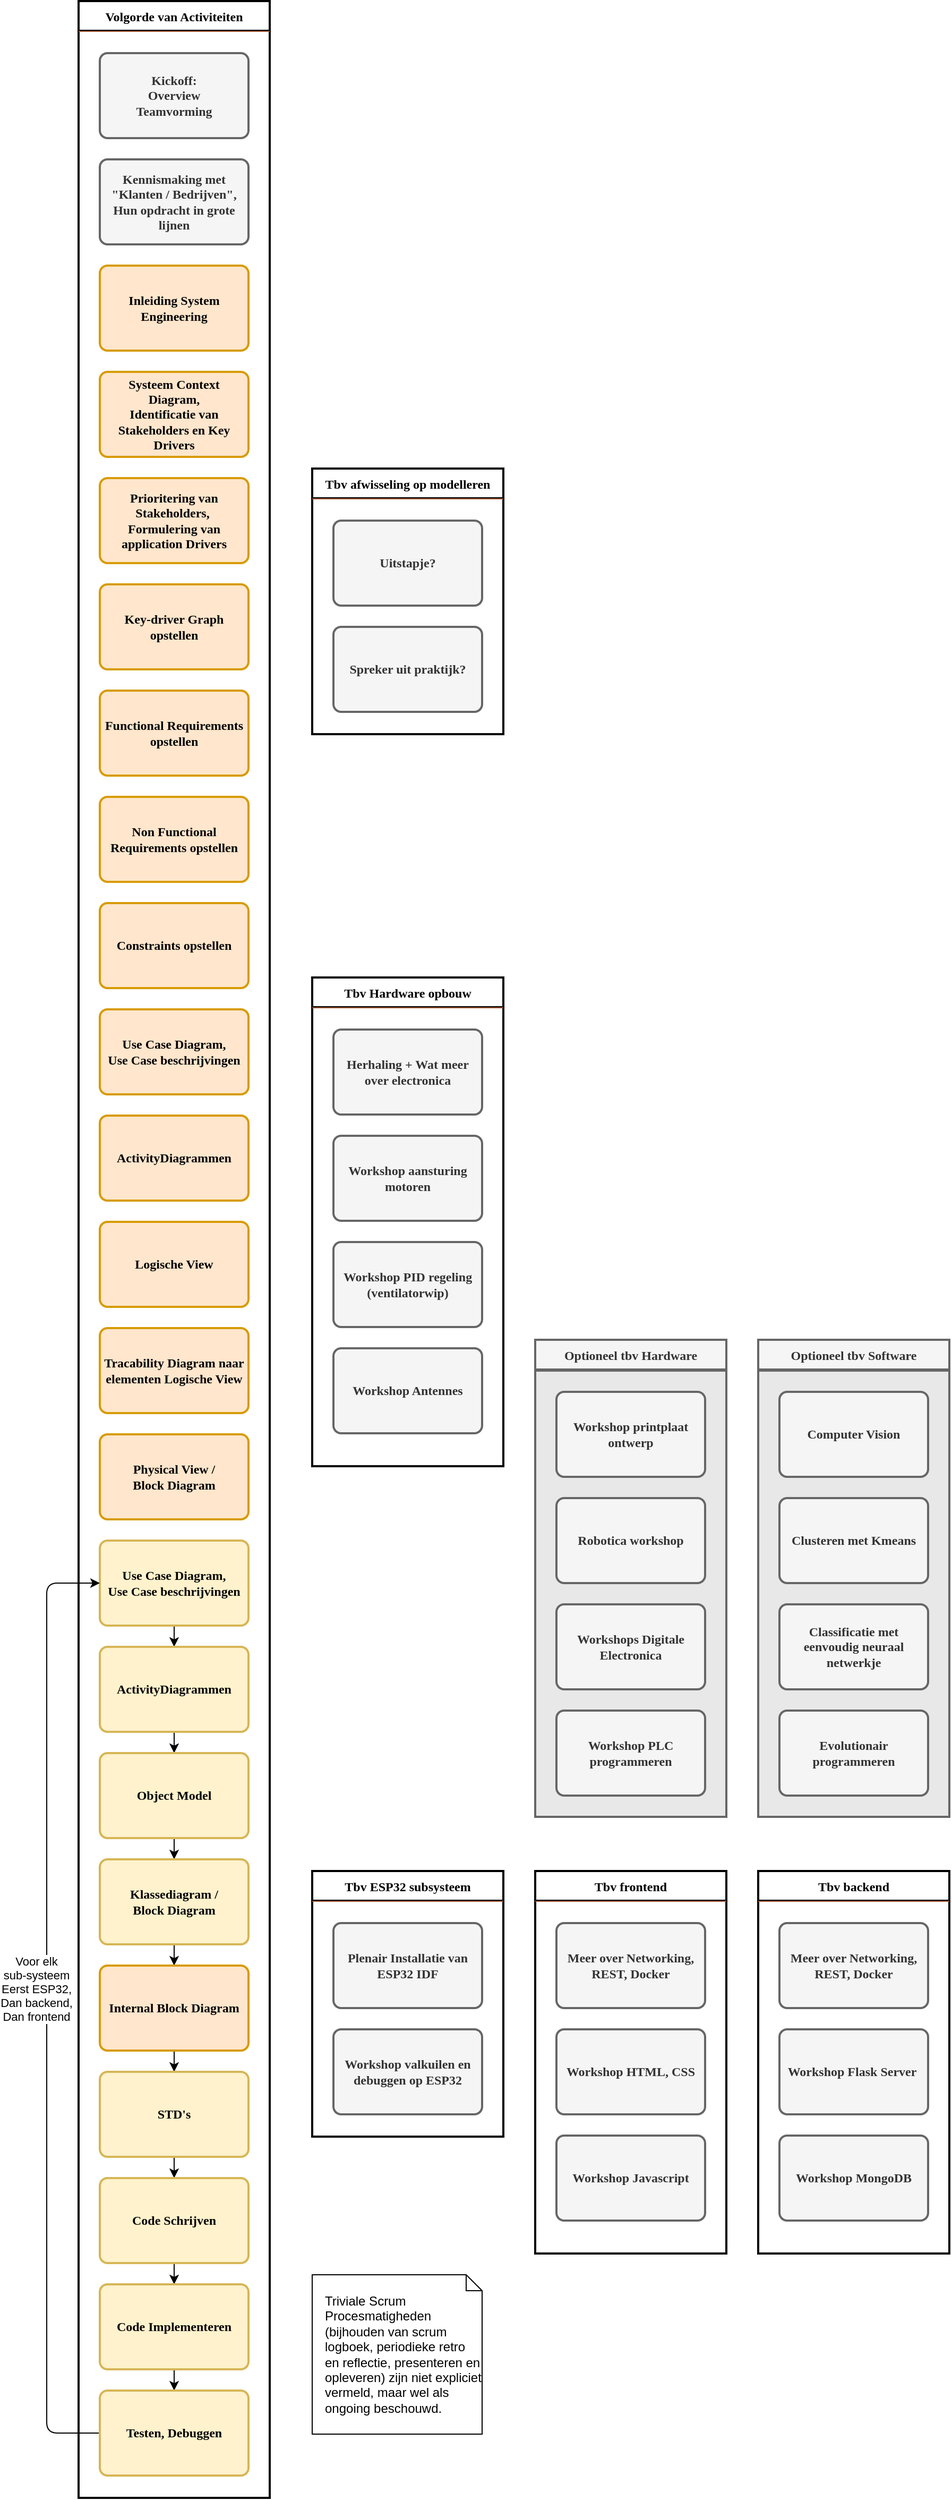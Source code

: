 <mxfile version="22.0.2" type="device">
  <diagram id="wFE0QG_FPsp0jaGvCLVb" name="Page-1">
    <mxGraphModel dx="1325" dy="1374" grid="1" gridSize="10" guides="1" tooltips="1" connect="1" arrows="1" fold="1" page="1" pageScale="1" pageWidth="850" pageHeight="1100" math="0" shadow="0">
      <root>
        <mxCell id="0" />
        <mxCell id="1" parent="0" />
        <mxCell id="_5mSTuPxr-ZiKRkBDSY7-1" value="" style="swimlane;fontStyle=2;childLayout=stackLayout;horizontal=1;startSize=28;horizontalStack=1;resizeParent=1;resizeParentMax=0;resizeLast=0;collapsible=0;marginBottom=0;swimlaneFillColor=none;fontFamily=Permanent Marker;fontSize=16;points=[];verticalAlign=top;stackBorder=0;resizable=1;strokeWidth=2;disableMultiStroke=1;" parent="1" vertex="1">
          <mxGeometry x="290" y="140" width="180" height="2350" as="geometry" />
        </mxCell>
        <object label="Volgorde van Activiteiten" status="New" id="_5mSTuPxr-ZiKRkBDSY7-2">
          <mxCell style="swimlane;strokeWidth=2;fontFamily=Permanent Marker;html=0;startSize=1;verticalAlign=bottom;spacingBottom=5;points=[];childLayout=stackLayout;stackBorder=20;stackSpacing=20;resizeLast=0;resizeParent=1;horizontalStack=0;collapsible=0;strokeColor=none;fillStyle=solid;fillColor=#A0522D;" parent="_5mSTuPxr-ZiKRkBDSY7-1" vertex="1">
            <mxGeometry y="28" width="180" height="2322" as="geometry" />
          </mxCell>
        </object>
        <object label="Kickoff:&lt;br&gt;Overview&lt;br&gt;Teamvorming" placeholders="1" id="_5mSTuPxr-ZiKRkBDSY7-3">
          <mxCell style="whiteSpace=wrap;html=1;strokeWidth=2;fillColor=#f5f5f5;fontStyle=1;spacingTop=0;rounded=1;arcSize=9;points=[];fontFamily=Permanent Marker;hachureGap=8;fillWeight=1;strokeColor=#666666;fontColor=#333333;" parent="_5mSTuPxr-ZiKRkBDSY7-2" vertex="1">
            <mxGeometry x="20" y="21" width="140" height="80" as="geometry" />
          </mxCell>
        </object>
        <object label="Kennismaking met &quot;Klanten / Bedrijven&quot;,&lt;br&gt;Hun opdracht in grote lijnen" placeholders="1" id="_5mSTuPxr-ZiKRkBDSY7-4">
          <mxCell style="whiteSpace=wrap;html=1;strokeWidth=2;fillColor=#f5f5f5;fontStyle=1;spacingTop=0;rounded=1;arcSize=9;points=[];fontFamily=Permanent Marker;hachureGap=8;fillWeight=1;strokeColor=#666666;fontColor=#333333;" parent="_5mSTuPxr-ZiKRkBDSY7-2" vertex="1">
            <mxGeometry x="20" y="121" width="140" height="80" as="geometry" />
          </mxCell>
        </object>
        <object label="Inleiding System Engineering" placeholders="1" id="_5mSTuPxr-ZiKRkBDSY7-5">
          <mxCell style="whiteSpace=wrap;html=1;strokeWidth=2;fillColor=#ffe6cc;fontStyle=1;spacingTop=0;rounded=1;arcSize=9;points=[];fontFamily=Permanent Marker;hachureGap=8;fillWeight=1;strokeColor=#d79b00;" parent="_5mSTuPxr-ZiKRkBDSY7-2" vertex="1">
            <mxGeometry x="20" y="221" width="140" height="80" as="geometry" />
          </mxCell>
        </object>
        <object label="Systeem Context&lt;br&gt;Diagram,&lt;br&gt;Identificatie van Stakeholders en Key Drivers" placeholders="1" id="HKqX8OT6sRfa5kSOksuR-6">
          <mxCell style="whiteSpace=wrap;html=1;strokeWidth=2;fillColor=#ffe6cc;fontStyle=1;spacingTop=0;rounded=1;arcSize=9;points=[];fontFamily=Permanent Marker;hachureGap=8;fillWeight=1;strokeColor=#d79b00;" vertex="1" parent="_5mSTuPxr-ZiKRkBDSY7-2">
            <mxGeometry x="20" y="321" width="140" height="80" as="geometry" />
          </mxCell>
        </object>
        <object label="Prioritering van Stakeholders,&amp;nbsp;&lt;br&gt;Formulering van application Drivers" placeholders="1" id="HKqX8OT6sRfa5kSOksuR-5">
          <mxCell style="whiteSpace=wrap;html=1;strokeWidth=2;fillColor=#ffe6cc;fontStyle=1;spacingTop=0;rounded=1;arcSize=9;points=[];fontFamily=Permanent Marker;hachureGap=8;fillWeight=1;strokeColor=#d79b00;" vertex="1" parent="_5mSTuPxr-ZiKRkBDSY7-2">
            <mxGeometry x="20" y="421" width="140" height="80" as="geometry" />
          </mxCell>
        </object>
        <object label="Key-driver Graph opstellen" placeholders="1" id="HKqX8OT6sRfa5kSOksuR-7">
          <mxCell style="whiteSpace=wrap;html=1;strokeWidth=2;fillColor=#ffe6cc;fontStyle=1;spacingTop=0;rounded=1;arcSize=9;points=[];fontFamily=Permanent Marker;hachureGap=8;fillWeight=1;strokeColor=#d79b00;" vertex="1" parent="_5mSTuPxr-ZiKRkBDSY7-2">
            <mxGeometry x="20" y="521" width="140" height="80" as="geometry" />
          </mxCell>
        </object>
        <object label="Functional Requirements opstellen" placeholders="1" id="HKqX8OT6sRfa5kSOksuR-8">
          <mxCell style="whiteSpace=wrap;html=1;strokeWidth=2;fillColor=#ffe6cc;fontStyle=1;spacingTop=0;rounded=1;arcSize=9;points=[];fontFamily=Permanent Marker;hachureGap=8;fillWeight=1;strokeColor=#d79b00;" vertex="1" parent="_5mSTuPxr-ZiKRkBDSY7-2">
            <mxGeometry x="20" y="621" width="140" height="80" as="geometry" />
          </mxCell>
        </object>
        <object label="Non Functional Requirements opstellen" placeholders="1" id="HKqX8OT6sRfa5kSOksuR-9">
          <mxCell style="whiteSpace=wrap;html=1;strokeWidth=2;fillColor=#ffe6cc;fontStyle=1;spacingTop=0;rounded=1;arcSize=9;points=[];fontFamily=Permanent Marker;hachureGap=8;fillWeight=1;strokeColor=#d79b00;" vertex="1" parent="_5mSTuPxr-ZiKRkBDSY7-2">
            <mxGeometry x="20" y="721" width="140" height="80" as="geometry" />
          </mxCell>
        </object>
        <object label="Constraints opstellen" placeholders="1" id="HKqX8OT6sRfa5kSOksuR-10">
          <mxCell style="whiteSpace=wrap;html=1;strokeWidth=2;fillColor=#ffe6cc;fontStyle=1;spacingTop=0;rounded=1;arcSize=9;points=[];fontFamily=Permanent Marker;hachureGap=8;fillWeight=1;strokeColor=#d79b00;" vertex="1" parent="_5mSTuPxr-ZiKRkBDSY7-2">
            <mxGeometry x="20" y="821" width="140" height="80" as="geometry" />
          </mxCell>
        </object>
        <object label="Use Case Diagram,&lt;br&gt;Use Case beschrijvingen" placeholders="1" id="HKqX8OT6sRfa5kSOksuR-11">
          <mxCell style="whiteSpace=wrap;html=1;strokeWidth=2;fillColor=#ffe6cc;fontStyle=1;spacingTop=0;rounded=1;arcSize=9;points=[];fontFamily=Permanent Marker;hachureGap=8;fillWeight=1;strokeColor=#d79b00;" vertex="1" parent="_5mSTuPxr-ZiKRkBDSY7-2">
            <mxGeometry x="20" y="921" width="140" height="80" as="geometry" />
          </mxCell>
        </object>
        <object label="ActivityDiagrammen" placeholders="1" id="HKqX8OT6sRfa5kSOksuR-12">
          <mxCell style="whiteSpace=wrap;html=1;strokeWidth=2;fillColor=#ffe6cc;fontStyle=1;spacingTop=0;rounded=1;arcSize=9;points=[];fontFamily=Permanent Marker;hachureGap=8;fillWeight=1;strokeColor=#d79b00;" vertex="1" parent="_5mSTuPxr-ZiKRkBDSY7-2">
            <mxGeometry x="20" y="1021" width="140" height="80" as="geometry" />
          </mxCell>
        </object>
        <object label="Logische View" placeholders="1" id="HKqX8OT6sRfa5kSOksuR-26">
          <mxCell style="whiteSpace=wrap;html=1;strokeWidth=2;fillColor=#ffe6cc;fontStyle=1;spacingTop=0;rounded=1;arcSize=9;points=[];fontFamily=Permanent Marker;hachureGap=8;fillWeight=1;strokeColor=#d79b00;" vertex="1" parent="_5mSTuPxr-ZiKRkBDSY7-2">
            <mxGeometry x="20" y="1121" width="140" height="80" as="geometry" />
          </mxCell>
        </object>
        <object label="Tracability Diagram naar elementen Logische View" placeholders="1" id="HKqX8OT6sRfa5kSOksuR-27">
          <mxCell style="whiteSpace=wrap;html=1;strokeWidth=2;fillColor=#ffe6cc;fontStyle=1;spacingTop=0;rounded=1;arcSize=9;points=[];fontFamily=Permanent Marker;hachureGap=8;fillWeight=1;strokeColor=#d79b00;" vertex="1" parent="_5mSTuPxr-ZiKRkBDSY7-2">
            <mxGeometry x="20" y="1221" width="140" height="80" as="geometry" />
          </mxCell>
        </object>
        <object label="Physical View /&lt;br&gt;Block Diagram" placeholders="1" id="HKqX8OT6sRfa5kSOksuR-28">
          <mxCell style="whiteSpace=wrap;html=1;strokeWidth=2;fillColor=#ffe6cc;fontStyle=1;spacingTop=0;rounded=1;arcSize=9;points=[];fontFamily=Permanent Marker;hachureGap=8;fillWeight=1;strokeColor=#d79b00;" vertex="1" parent="_5mSTuPxr-ZiKRkBDSY7-2">
            <mxGeometry x="20" y="1321" width="140" height="80" as="geometry" />
          </mxCell>
        </object>
        <mxCell id="HKqX8OT6sRfa5kSOksuR-77" style="edgeStyle=orthogonalEdgeStyle;rounded=0;orthogonalLoop=1;jettySize=auto;html=1;" edge="1" parent="_5mSTuPxr-ZiKRkBDSY7-2" source="HKqX8OT6sRfa5kSOksuR-29" target="HKqX8OT6sRfa5kSOksuR-30">
          <mxGeometry relative="1" as="geometry" />
        </mxCell>
        <mxCell id="HKqX8OT6sRfa5kSOksuR-84" style="edgeStyle=orthogonalEdgeStyle;rounded=0;orthogonalLoop=1;jettySize=auto;html=1;" edge="1" parent="_5mSTuPxr-ZiKRkBDSY7-2" source="HKqX8OT6sRfa5kSOksuR-82" target="HKqX8OT6sRfa5kSOksuR-83">
          <mxGeometry relative="1" as="geometry" />
        </mxCell>
        <object label="Use Case Diagram,&lt;br&gt;Use Case beschrijvingen" placeholders="1" id="HKqX8OT6sRfa5kSOksuR-82">
          <mxCell style="whiteSpace=wrap;html=1;strokeWidth=2;fillColor=#fff2cc;fontStyle=1;spacingTop=0;rounded=1;arcSize=9;points=[];fontFamily=Permanent Marker;hachureGap=8;fillWeight=1;strokeColor=#d6b656;" vertex="1" parent="_5mSTuPxr-ZiKRkBDSY7-2">
            <mxGeometry x="20" y="1421" width="140" height="80" as="geometry" />
          </mxCell>
        </object>
        <mxCell id="HKqX8OT6sRfa5kSOksuR-85" style="edgeStyle=orthogonalEdgeStyle;rounded=0;orthogonalLoop=1;jettySize=auto;html=1;" edge="1" parent="_5mSTuPxr-ZiKRkBDSY7-2" source="HKqX8OT6sRfa5kSOksuR-83" target="HKqX8OT6sRfa5kSOksuR-29">
          <mxGeometry relative="1" as="geometry" />
        </mxCell>
        <object label="ActivityDiagrammen" placeholders="1" id="HKqX8OT6sRfa5kSOksuR-83">
          <mxCell style="whiteSpace=wrap;html=1;strokeWidth=2;fillColor=#fff2cc;fontStyle=1;spacingTop=0;rounded=1;arcSize=9;points=[];fontFamily=Permanent Marker;hachureGap=8;fillWeight=1;strokeColor=#d6b656;" vertex="1" parent="_5mSTuPxr-ZiKRkBDSY7-2">
            <mxGeometry x="20" y="1521" width="140" height="80" as="geometry" />
          </mxCell>
        </object>
        <object label="Object Model" placeholders="1" id="HKqX8OT6sRfa5kSOksuR-29">
          <mxCell style="whiteSpace=wrap;html=1;strokeWidth=2;fillColor=#fff2cc;fontStyle=1;spacingTop=0;rounded=1;arcSize=9;points=[];fontFamily=Permanent Marker;hachureGap=8;fillWeight=1;strokeColor=#d6b656;" vertex="1" parent="_5mSTuPxr-ZiKRkBDSY7-2">
            <mxGeometry x="20" y="1621" width="140" height="80" as="geometry" />
          </mxCell>
        </object>
        <mxCell id="HKqX8OT6sRfa5kSOksuR-78" style="edgeStyle=orthogonalEdgeStyle;rounded=0;orthogonalLoop=1;jettySize=auto;html=1;" edge="1" parent="_5mSTuPxr-ZiKRkBDSY7-2" source="HKqX8OT6sRfa5kSOksuR-30" target="HKqX8OT6sRfa5kSOksuR-33">
          <mxGeometry relative="1" as="geometry" />
        </mxCell>
        <object label="Klassediagram /&lt;br&gt;Block Diagram" placeholders="1" id="HKqX8OT6sRfa5kSOksuR-30">
          <mxCell style="whiteSpace=wrap;html=1;strokeWidth=2;fillColor=#fff2cc;fontStyle=1;spacingTop=0;rounded=1;arcSize=9;points=[];fontFamily=Permanent Marker;hachureGap=8;fillWeight=1;strokeColor=#d6b656;" vertex="1" parent="_5mSTuPxr-ZiKRkBDSY7-2">
            <mxGeometry x="20" y="1721" width="140" height="80" as="geometry" />
          </mxCell>
        </object>
        <mxCell id="HKqX8OT6sRfa5kSOksuR-79" style="edgeStyle=orthogonalEdgeStyle;rounded=0;orthogonalLoop=1;jettySize=auto;html=1;" edge="1" parent="_5mSTuPxr-ZiKRkBDSY7-2" source="HKqX8OT6sRfa5kSOksuR-33" target="HKqX8OT6sRfa5kSOksuR-31">
          <mxGeometry relative="1" as="geometry" />
        </mxCell>
        <object label="Internal Block Diagram" placeholders="1" id="HKqX8OT6sRfa5kSOksuR-33">
          <mxCell style="whiteSpace=wrap;html=1;strokeWidth=2;fillColor=#ffe6cc;fontStyle=1;spacingTop=0;rounded=1;arcSize=9;points=[];fontFamily=Permanent Marker;hachureGap=8;fillWeight=1;strokeColor=#d79b00;" vertex="1" parent="_5mSTuPxr-ZiKRkBDSY7-2">
            <mxGeometry x="20" y="1821" width="140" height="80" as="geometry" />
          </mxCell>
        </object>
        <mxCell id="HKqX8OT6sRfa5kSOksuR-80" style="edgeStyle=orthogonalEdgeStyle;rounded=0;orthogonalLoop=1;jettySize=auto;html=1;" edge="1" parent="_5mSTuPxr-ZiKRkBDSY7-2" source="HKqX8OT6sRfa5kSOksuR-31" target="HKqX8OT6sRfa5kSOksuR-32">
          <mxGeometry relative="1" as="geometry" />
        </mxCell>
        <object label="STD&#39;s" placeholders="1" id="HKqX8OT6sRfa5kSOksuR-31">
          <mxCell style="whiteSpace=wrap;html=1;strokeWidth=2;fillColor=#fff2cc;fontStyle=1;spacingTop=0;rounded=1;arcSize=9;points=[];fontFamily=Permanent Marker;hachureGap=8;fillWeight=1;strokeColor=#d6b656;" vertex="1" parent="_5mSTuPxr-ZiKRkBDSY7-2">
            <mxGeometry x="20" y="1921" width="140" height="80" as="geometry" />
          </mxCell>
        </object>
        <mxCell id="HKqX8OT6sRfa5kSOksuR-149" style="edgeStyle=orthogonalEdgeStyle;rounded=0;orthogonalLoop=1;jettySize=auto;html=1;" edge="1" parent="_5mSTuPxr-ZiKRkBDSY7-2" source="HKqX8OT6sRfa5kSOksuR-32" target="HKqX8OT6sRfa5kSOksuR-147">
          <mxGeometry relative="1" as="geometry" />
        </mxCell>
        <object label="Code Schrijven" placeholders="1" id="HKqX8OT6sRfa5kSOksuR-32">
          <mxCell style="whiteSpace=wrap;html=1;strokeWidth=2;fillColor=#fff2cc;fontStyle=1;spacingTop=0;rounded=1;arcSize=9;points=[];fontFamily=Permanent Marker;hachureGap=8;fillWeight=1;strokeColor=#d6b656;" vertex="1" parent="_5mSTuPxr-ZiKRkBDSY7-2">
            <mxGeometry x="20" y="2021" width="140" height="80" as="geometry" />
          </mxCell>
        </object>
        <mxCell id="HKqX8OT6sRfa5kSOksuR-76" value="" style="endArrow=none;html=1;rounded=1;edgeStyle=elbowEdgeStyle;elbow=vertical;endFill=0;startArrow=classic;startFill=1;" edge="1" parent="_5mSTuPxr-ZiKRkBDSY7-2" source="HKqX8OT6sRfa5kSOksuR-82" target="HKqX8OT6sRfa5kSOksuR-148">
          <mxGeometry width="50" height="50" relative="1" as="geometry">
            <mxPoint x="120" y="1612" as="sourcePoint" />
            <mxPoint x="170" y="1562" as="targetPoint" />
            <Array as="points">
              <mxPoint x="-30" y="1652" />
            </Array>
          </mxGeometry>
        </mxCell>
        <mxCell id="HKqX8OT6sRfa5kSOksuR-81" value="Voor elk&lt;br&gt;sub-systeem&lt;br&gt;Eerst ESP32,&lt;br&gt;Dan backend,&lt;br&gt;Dan frontend" style="edgeLabel;html=1;align=center;verticalAlign=middle;resizable=0;points=[];" vertex="1" connectable="0" parent="HKqX8OT6sRfa5kSOksuR-76">
          <mxGeometry x="-0.04" relative="1" as="geometry">
            <mxPoint x="-10" as="offset" />
          </mxGeometry>
        </mxCell>
        <mxCell id="HKqX8OT6sRfa5kSOksuR-150" style="edgeStyle=orthogonalEdgeStyle;rounded=0;orthogonalLoop=1;jettySize=auto;html=1;" edge="1" parent="_5mSTuPxr-ZiKRkBDSY7-2" source="HKqX8OT6sRfa5kSOksuR-147" target="HKqX8OT6sRfa5kSOksuR-148">
          <mxGeometry relative="1" as="geometry" />
        </mxCell>
        <object label="Code Implementeren" placeholders="1" id="HKqX8OT6sRfa5kSOksuR-147">
          <mxCell style="whiteSpace=wrap;html=1;strokeWidth=2;fillColor=#fff2cc;fontStyle=1;spacingTop=0;rounded=1;arcSize=9;points=[];fontFamily=Permanent Marker;hachureGap=8;fillWeight=1;strokeColor=#d6b656;" vertex="1" parent="_5mSTuPxr-ZiKRkBDSY7-2">
            <mxGeometry x="20" y="2121" width="140" height="80" as="geometry" />
          </mxCell>
        </object>
        <object label="Testen, Debuggen" placeholders="1" id="HKqX8OT6sRfa5kSOksuR-148">
          <mxCell style="whiteSpace=wrap;html=1;strokeWidth=2;fillColor=#fff2cc;fontStyle=1;spacingTop=0;rounded=1;arcSize=9;points=[];fontFamily=Permanent Marker;hachureGap=8;fillWeight=1;strokeColor=#d6b656;" vertex="1" parent="_5mSTuPxr-ZiKRkBDSY7-2">
            <mxGeometry x="20" y="2221" width="140" height="80" as="geometry" />
          </mxCell>
        </object>
        <mxCell id="HKqX8OT6sRfa5kSOksuR-116" value="" style="swimlane;fontStyle=2;childLayout=stackLayout;horizontal=1;startSize=28;horizontalStack=1;resizeParent=1;resizeParentMax=0;resizeLast=0;collapsible=0;marginBottom=0;swimlaneFillColor=none;fontFamily=Permanent Marker;fontSize=16;points=[];verticalAlign=top;stackBorder=0;resizable=1;strokeWidth=2;disableMultiStroke=1;" vertex="1" parent="1">
          <mxGeometry x="510" y="1900" width="180" height="250" as="geometry" />
        </mxCell>
        <object label="Tbv ESP32 subsysteem" status="New" id="HKqX8OT6sRfa5kSOksuR-117">
          <mxCell style="swimlane;strokeWidth=2;fontFamily=Permanent Marker;html=0;startSize=1;verticalAlign=bottom;spacingBottom=5;points=[];childLayout=stackLayout;stackBorder=20;stackSpacing=20;resizeLast=0;resizeParent=1;horizontalStack=0;collapsible=0;strokeColor=none;fillStyle=solid;fillColor=#A0522D;" vertex="1" parent="HKqX8OT6sRfa5kSOksuR-116">
            <mxGeometry y="28" width="180" height="222" as="geometry" />
          </mxCell>
        </object>
        <object label="Plenair Installatie van ESP32 IDF" placeholders="1" id="HKqX8OT6sRfa5kSOksuR-118">
          <mxCell style="whiteSpace=wrap;html=1;strokeWidth=2;fillColor=#f5f5f5;fontStyle=1;spacingTop=0;rounded=1;arcSize=9;points=[];fontFamily=Permanent Marker;hachureGap=8;fillWeight=1;strokeColor=#666666;fontColor=#333333;" vertex="1" parent="HKqX8OT6sRfa5kSOksuR-117">
            <mxGeometry x="20" y="21" width="140" height="80" as="geometry" />
          </mxCell>
        </object>
        <object label="Workshop valkuilen en debuggen op ESP32" placeholders="1" id="HKqX8OT6sRfa5kSOksuR-119">
          <mxCell style="whiteSpace=wrap;html=1;strokeWidth=2;fillColor=#f5f5f5;fontStyle=1;spacingTop=0;rounded=1;arcSize=9;points=[];fontFamily=Permanent Marker;hachureGap=8;fillWeight=1;strokeColor=#666666;fontColor=#333333;" vertex="1" parent="HKqX8OT6sRfa5kSOksuR-117">
            <mxGeometry x="20" y="121" width="140" height="80" as="geometry" />
          </mxCell>
        </object>
        <mxCell id="HKqX8OT6sRfa5kSOksuR-132" style="edgeStyle=orthogonalEdgeStyle;rounded=0;orthogonalLoop=1;jettySize=auto;html=1;" edge="1" parent="HKqX8OT6sRfa5kSOksuR-117">
          <mxGeometry relative="1" as="geometry">
            <mxPoint x="90" y="301" as="sourcePoint" />
            <mxPoint x="90" y="301" as="targetPoint" />
          </mxGeometry>
        </mxCell>
        <mxCell id="HKqX8OT6sRfa5kSOksuR-133" style="edgeStyle=orthogonalEdgeStyle;rounded=0;orthogonalLoop=1;jettySize=auto;html=1;" edge="1" parent="HKqX8OT6sRfa5kSOksuR-117">
          <mxGeometry relative="1" as="geometry">
            <mxPoint x="90" y="301" as="sourcePoint" />
            <mxPoint x="90" y="301" as="targetPoint" />
          </mxGeometry>
        </mxCell>
        <mxCell id="HKqX8OT6sRfa5kSOksuR-135" style="edgeStyle=orthogonalEdgeStyle;rounded=0;orthogonalLoop=1;jettySize=auto;html=1;" edge="1" parent="HKqX8OT6sRfa5kSOksuR-117">
          <mxGeometry relative="1" as="geometry">
            <mxPoint x="90" y="301" as="sourcePoint" />
            <mxPoint x="90" y="301" as="targetPoint" />
          </mxGeometry>
        </mxCell>
        <mxCell id="HKqX8OT6sRfa5kSOksuR-138" style="edgeStyle=orthogonalEdgeStyle;rounded=0;orthogonalLoop=1;jettySize=auto;html=1;" edge="1" parent="HKqX8OT6sRfa5kSOksuR-117">
          <mxGeometry relative="1" as="geometry">
            <mxPoint x="90" y="301" as="sourcePoint" />
            <mxPoint x="90" y="301" as="targetPoint" />
          </mxGeometry>
        </mxCell>
        <mxCell id="HKqX8OT6sRfa5kSOksuR-140" style="edgeStyle=orthogonalEdgeStyle;rounded=0;orthogonalLoop=1;jettySize=auto;html=1;" edge="1" parent="HKqX8OT6sRfa5kSOksuR-117">
          <mxGeometry relative="1" as="geometry">
            <mxPoint x="90" y="301" as="sourcePoint" />
            <mxPoint x="90" y="301" as="targetPoint" />
          </mxGeometry>
        </mxCell>
        <mxCell id="HKqX8OT6sRfa5kSOksuR-142" style="edgeStyle=orthogonalEdgeStyle;rounded=0;orthogonalLoop=1;jettySize=auto;html=1;" edge="1" parent="HKqX8OT6sRfa5kSOksuR-117">
          <mxGeometry relative="1" as="geometry">
            <mxPoint x="90" y="301" as="sourcePoint" />
            <mxPoint x="90" y="301" as="targetPoint" />
          </mxGeometry>
        </mxCell>
        <mxCell id="HKqX8OT6sRfa5kSOksuR-181" value="" style="swimlane;fontStyle=2;childLayout=stackLayout;horizontal=1;startSize=28;horizontalStack=1;resizeParent=1;resizeParentMax=0;resizeLast=0;collapsible=0;marginBottom=0;swimlaneFillColor=none;fontFamily=Permanent Marker;fontSize=16;points=[];verticalAlign=top;stackBorder=0;resizable=1;strokeWidth=2;disableMultiStroke=1;" vertex="1" parent="1">
          <mxGeometry x="930" y="1900" width="180" height="360" as="geometry" />
        </mxCell>
        <object label="Tbv backend" status="New" id="HKqX8OT6sRfa5kSOksuR-182">
          <mxCell style="swimlane;strokeWidth=2;fontFamily=Permanent Marker;html=0;startSize=1;verticalAlign=bottom;spacingBottom=5;points=[];childLayout=stackLayout;stackBorder=20;stackSpacing=20;resizeLast=0;resizeParent=1;horizontalStack=0;collapsible=0;strokeColor=none;fillStyle=solid;fillColor=#A0522D;" vertex="1" parent="HKqX8OT6sRfa5kSOksuR-181">
            <mxGeometry y="28" width="180" height="332" as="geometry" />
          </mxCell>
        </object>
        <object label="Meer over Networking, REST, Docker" placeholders="1" id="HKqX8OT6sRfa5kSOksuR-183">
          <mxCell style="whiteSpace=wrap;html=1;strokeWidth=2;fillColor=#f5f5f5;fontStyle=1;spacingTop=0;rounded=1;arcSize=9;points=[];fontFamily=Permanent Marker;hachureGap=8;fillWeight=1;strokeColor=#666666;fontColor=#333333;" vertex="1" parent="HKqX8OT6sRfa5kSOksuR-182">
            <mxGeometry x="20" y="21" width="140" height="80" as="geometry" />
          </mxCell>
        </object>
        <object label="Workshop Flask Server&amp;nbsp;" placeholders="1" id="HKqX8OT6sRfa5kSOksuR-184">
          <mxCell style="whiteSpace=wrap;html=1;strokeWidth=2;fillColor=#f5f5f5;fontStyle=1;spacingTop=0;rounded=1;arcSize=9;points=[];fontFamily=Permanent Marker;hachureGap=8;fillWeight=1;strokeColor=#666666;fontColor=#333333;" vertex="1" parent="HKqX8OT6sRfa5kSOksuR-182">
            <mxGeometry x="20" y="121" width="140" height="80" as="geometry" />
          </mxCell>
        </object>
        <mxCell id="HKqX8OT6sRfa5kSOksuR-185" style="edgeStyle=orthogonalEdgeStyle;rounded=0;orthogonalLoop=1;jettySize=auto;html=1;" edge="1" parent="HKqX8OT6sRfa5kSOksuR-182">
          <mxGeometry relative="1" as="geometry">
            <mxPoint x="90" y="301" as="sourcePoint" />
            <mxPoint x="90" y="301" as="targetPoint" />
          </mxGeometry>
        </mxCell>
        <mxCell id="HKqX8OT6sRfa5kSOksuR-186" style="edgeStyle=orthogonalEdgeStyle;rounded=0;orthogonalLoop=1;jettySize=auto;html=1;" edge="1" parent="HKqX8OT6sRfa5kSOksuR-182">
          <mxGeometry relative="1" as="geometry">
            <mxPoint x="90" y="301" as="sourcePoint" />
            <mxPoint x="90" y="301" as="targetPoint" />
          </mxGeometry>
        </mxCell>
        <mxCell id="HKqX8OT6sRfa5kSOksuR-187" style="edgeStyle=orthogonalEdgeStyle;rounded=0;orthogonalLoop=1;jettySize=auto;html=1;" edge="1" parent="HKqX8OT6sRfa5kSOksuR-182">
          <mxGeometry relative="1" as="geometry">
            <mxPoint x="90" y="301" as="sourcePoint" />
            <mxPoint x="90" y="301" as="targetPoint" />
          </mxGeometry>
        </mxCell>
        <mxCell id="HKqX8OT6sRfa5kSOksuR-188" style="edgeStyle=orthogonalEdgeStyle;rounded=0;orthogonalLoop=1;jettySize=auto;html=1;" edge="1" parent="HKqX8OT6sRfa5kSOksuR-182">
          <mxGeometry relative="1" as="geometry">
            <mxPoint x="90" y="301" as="sourcePoint" />
            <mxPoint x="90" y="301" as="targetPoint" />
          </mxGeometry>
        </mxCell>
        <mxCell id="HKqX8OT6sRfa5kSOksuR-189" style="edgeStyle=orthogonalEdgeStyle;rounded=0;orthogonalLoop=1;jettySize=auto;html=1;" edge="1" parent="HKqX8OT6sRfa5kSOksuR-182">
          <mxGeometry relative="1" as="geometry">
            <mxPoint x="90" y="301" as="sourcePoint" />
            <mxPoint x="90" y="301" as="targetPoint" />
          </mxGeometry>
        </mxCell>
        <mxCell id="HKqX8OT6sRfa5kSOksuR-190" style="edgeStyle=orthogonalEdgeStyle;rounded=0;orthogonalLoop=1;jettySize=auto;html=1;" edge="1" parent="HKqX8OT6sRfa5kSOksuR-182">
          <mxGeometry relative="1" as="geometry">
            <mxPoint x="90" y="301" as="sourcePoint" />
            <mxPoint x="90" y="301" as="targetPoint" />
          </mxGeometry>
        </mxCell>
        <object label="Workshop MongoDB" placeholders="1" id="HKqX8OT6sRfa5kSOksuR-202">
          <mxCell style="whiteSpace=wrap;html=1;strokeWidth=2;fillColor=#f5f5f5;fontStyle=1;spacingTop=0;rounded=1;arcSize=9;points=[];fontFamily=Permanent Marker;hachureGap=8;fillWeight=1;strokeColor=#666666;fontColor=#333333;" vertex="1" parent="HKqX8OT6sRfa5kSOksuR-182">
            <mxGeometry x="20" y="221" width="140" height="80" as="geometry" />
          </mxCell>
        </object>
        <mxCell id="HKqX8OT6sRfa5kSOksuR-191" value="" style="swimlane;fontStyle=2;childLayout=stackLayout;horizontal=1;startSize=28;horizontalStack=1;resizeParent=1;resizeParentMax=0;resizeLast=0;collapsible=0;marginBottom=0;swimlaneFillColor=none;fontFamily=Permanent Marker;fontSize=16;points=[];verticalAlign=top;stackBorder=0;resizable=1;strokeWidth=2;disableMultiStroke=1;" vertex="1" parent="1">
          <mxGeometry x="720" y="1900" width="180" height="360" as="geometry" />
        </mxCell>
        <object label="Tbv frontend" status="New" id="HKqX8OT6sRfa5kSOksuR-192">
          <mxCell style="swimlane;strokeWidth=2;fontFamily=Permanent Marker;html=0;startSize=1;verticalAlign=bottom;spacingBottom=5;points=[];childLayout=stackLayout;stackBorder=20;stackSpacing=20;resizeLast=0;resizeParent=1;horizontalStack=0;collapsible=0;strokeColor=none;fillStyle=solid;fillColor=#A0522D;" vertex="1" parent="HKqX8OT6sRfa5kSOksuR-191">
            <mxGeometry y="28" width="180" height="332" as="geometry" />
          </mxCell>
        </object>
        <object label="Meer over Networking, REST, Docker" placeholders="1" id="HKqX8OT6sRfa5kSOksuR-193">
          <mxCell style="whiteSpace=wrap;html=1;strokeWidth=2;fillColor=#f5f5f5;fontStyle=1;spacingTop=0;rounded=1;arcSize=9;points=[];fontFamily=Permanent Marker;hachureGap=8;fillWeight=1;strokeColor=#666666;fontColor=#333333;" vertex="1" parent="HKqX8OT6sRfa5kSOksuR-192">
            <mxGeometry x="20" y="21" width="140" height="80" as="geometry" />
          </mxCell>
        </object>
        <object label="Workshop HTML, CSS" placeholders="1" id="HKqX8OT6sRfa5kSOksuR-194">
          <mxCell style="whiteSpace=wrap;html=1;strokeWidth=2;fillColor=#f5f5f5;fontStyle=1;spacingTop=0;rounded=1;arcSize=9;points=[];fontFamily=Permanent Marker;hachureGap=8;fillWeight=1;strokeColor=#666666;fontColor=#333333;" vertex="1" parent="HKqX8OT6sRfa5kSOksuR-192">
            <mxGeometry x="20" y="121" width="140" height="80" as="geometry" />
          </mxCell>
        </object>
        <mxCell id="HKqX8OT6sRfa5kSOksuR-195" style="edgeStyle=orthogonalEdgeStyle;rounded=0;orthogonalLoop=1;jettySize=auto;html=1;" edge="1" parent="HKqX8OT6sRfa5kSOksuR-192">
          <mxGeometry relative="1" as="geometry">
            <mxPoint x="90" y="301" as="sourcePoint" />
            <mxPoint x="90" y="301" as="targetPoint" />
          </mxGeometry>
        </mxCell>
        <mxCell id="HKqX8OT6sRfa5kSOksuR-196" style="edgeStyle=orthogonalEdgeStyle;rounded=0;orthogonalLoop=1;jettySize=auto;html=1;" edge="1" parent="HKqX8OT6sRfa5kSOksuR-192">
          <mxGeometry relative="1" as="geometry">
            <mxPoint x="90" y="301" as="sourcePoint" />
            <mxPoint x="90" y="301" as="targetPoint" />
          </mxGeometry>
        </mxCell>
        <mxCell id="HKqX8OT6sRfa5kSOksuR-197" style="edgeStyle=orthogonalEdgeStyle;rounded=0;orthogonalLoop=1;jettySize=auto;html=1;" edge="1" parent="HKqX8OT6sRfa5kSOksuR-192">
          <mxGeometry relative="1" as="geometry">
            <mxPoint x="90" y="301" as="sourcePoint" />
            <mxPoint x="90" y="301" as="targetPoint" />
          </mxGeometry>
        </mxCell>
        <mxCell id="HKqX8OT6sRfa5kSOksuR-198" style="edgeStyle=orthogonalEdgeStyle;rounded=0;orthogonalLoop=1;jettySize=auto;html=1;" edge="1" parent="HKqX8OT6sRfa5kSOksuR-192">
          <mxGeometry relative="1" as="geometry">
            <mxPoint x="90" y="301" as="sourcePoint" />
            <mxPoint x="90" y="301" as="targetPoint" />
          </mxGeometry>
        </mxCell>
        <mxCell id="HKqX8OT6sRfa5kSOksuR-199" style="edgeStyle=orthogonalEdgeStyle;rounded=0;orthogonalLoop=1;jettySize=auto;html=1;" edge="1" parent="HKqX8OT6sRfa5kSOksuR-192">
          <mxGeometry relative="1" as="geometry">
            <mxPoint x="90" y="301" as="sourcePoint" />
            <mxPoint x="90" y="301" as="targetPoint" />
          </mxGeometry>
        </mxCell>
        <mxCell id="HKqX8OT6sRfa5kSOksuR-200" style="edgeStyle=orthogonalEdgeStyle;rounded=0;orthogonalLoop=1;jettySize=auto;html=1;" edge="1" parent="HKqX8OT6sRfa5kSOksuR-192">
          <mxGeometry relative="1" as="geometry">
            <mxPoint x="90" y="301" as="sourcePoint" />
            <mxPoint x="90" y="301" as="targetPoint" />
          </mxGeometry>
        </mxCell>
        <object label="Workshop Javascript" placeholders="1" id="HKqX8OT6sRfa5kSOksuR-201">
          <mxCell style="whiteSpace=wrap;html=1;strokeWidth=2;fillColor=#f5f5f5;fontStyle=1;spacingTop=0;rounded=1;arcSize=9;points=[];fontFamily=Permanent Marker;hachureGap=8;fillWeight=1;strokeColor=#666666;fontColor=#333333;" vertex="1" parent="HKqX8OT6sRfa5kSOksuR-192">
            <mxGeometry x="20" y="221" width="140" height="80" as="geometry" />
          </mxCell>
        </object>
        <mxCell id="HKqX8OT6sRfa5kSOksuR-203" value="" style="swimlane;fontStyle=2;childLayout=stackLayout;horizontal=1;startSize=28;horizontalStack=1;resizeParent=1;resizeParentMax=0;resizeLast=0;collapsible=0;marginBottom=0;swimlaneFillColor=none;fontFamily=Permanent Marker;fontSize=16;points=[];verticalAlign=top;stackBorder=0;resizable=1;strokeWidth=2;disableMultiStroke=1;" vertex="1" parent="1">
          <mxGeometry x="510" y="1059" width="180" height="460" as="geometry" />
        </mxCell>
        <object label="Tbv Hardware opbouw" status="New" id="HKqX8OT6sRfa5kSOksuR-204">
          <mxCell style="swimlane;strokeWidth=2;fontFamily=Permanent Marker;html=0;startSize=1;verticalAlign=bottom;spacingBottom=5;points=[];childLayout=stackLayout;stackBorder=20;stackSpacing=20;resizeLast=0;resizeParent=1;horizontalStack=0;collapsible=0;strokeColor=none;fillStyle=solid;fillColor=#A0522D;" vertex="1" parent="HKqX8OT6sRfa5kSOksuR-203">
            <mxGeometry y="28" width="180" height="432" as="geometry" />
          </mxCell>
        </object>
        <object label="Herhaling + Wat meer over electronica" placeholders="1" id="HKqX8OT6sRfa5kSOksuR-205">
          <mxCell style="whiteSpace=wrap;html=1;strokeWidth=2;fillColor=#f5f5f5;fontStyle=1;spacingTop=0;rounded=1;arcSize=9;points=[];fontFamily=Permanent Marker;hachureGap=8;fillWeight=1;strokeColor=#666666;fontColor=#333333;" vertex="1" parent="HKqX8OT6sRfa5kSOksuR-204">
            <mxGeometry x="20" y="21" width="140" height="80" as="geometry" />
          </mxCell>
        </object>
        <object label="Workshop aansturing motoren" placeholders="1" id="HKqX8OT6sRfa5kSOksuR-206">
          <mxCell style="whiteSpace=wrap;html=1;strokeWidth=2;fillColor=#f5f5f5;fontStyle=1;spacingTop=0;rounded=1;arcSize=9;points=[];fontFamily=Permanent Marker;hachureGap=8;fillWeight=1;strokeColor=#666666;fontColor=#333333;" vertex="1" parent="HKqX8OT6sRfa5kSOksuR-204">
            <mxGeometry x="20" y="121" width="140" height="80" as="geometry" />
          </mxCell>
        </object>
        <mxCell id="HKqX8OT6sRfa5kSOksuR-207" style="edgeStyle=orthogonalEdgeStyle;rounded=0;orthogonalLoop=1;jettySize=auto;html=1;" edge="1" parent="HKqX8OT6sRfa5kSOksuR-204">
          <mxGeometry relative="1" as="geometry">
            <mxPoint x="90" y="301" as="sourcePoint" />
            <mxPoint x="90" y="301" as="targetPoint" />
          </mxGeometry>
        </mxCell>
        <mxCell id="HKqX8OT6sRfa5kSOksuR-208" style="edgeStyle=orthogonalEdgeStyle;rounded=0;orthogonalLoop=1;jettySize=auto;html=1;" edge="1" parent="HKqX8OT6sRfa5kSOksuR-204">
          <mxGeometry relative="1" as="geometry">
            <mxPoint x="90" y="301" as="sourcePoint" />
            <mxPoint x="90" y="301" as="targetPoint" />
          </mxGeometry>
        </mxCell>
        <mxCell id="HKqX8OT6sRfa5kSOksuR-209" style="edgeStyle=orthogonalEdgeStyle;rounded=0;orthogonalLoop=1;jettySize=auto;html=1;" edge="1" parent="HKqX8OT6sRfa5kSOksuR-204">
          <mxGeometry relative="1" as="geometry">
            <mxPoint x="90" y="301" as="sourcePoint" />
            <mxPoint x="90" y="301" as="targetPoint" />
          </mxGeometry>
        </mxCell>
        <mxCell id="HKqX8OT6sRfa5kSOksuR-210" style="edgeStyle=orthogonalEdgeStyle;rounded=0;orthogonalLoop=1;jettySize=auto;html=1;" edge="1" parent="HKqX8OT6sRfa5kSOksuR-204">
          <mxGeometry relative="1" as="geometry">
            <mxPoint x="90" y="301" as="sourcePoint" />
            <mxPoint x="90" y="301" as="targetPoint" />
          </mxGeometry>
        </mxCell>
        <mxCell id="HKqX8OT6sRfa5kSOksuR-211" style="edgeStyle=orthogonalEdgeStyle;rounded=0;orthogonalLoop=1;jettySize=auto;html=1;" edge="1" parent="HKqX8OT6sRfa5kSOksuR-204">
          <mxGeometry relative="1" as="geometry">
            <mxPoint x="90" y="301" as="sourcePoint" />
            <mxPoint x="90" y="301" as="targetPoint" />
          </mxGeometry>
        </mxCell>
        <mxCell id="HKqX8OT6sRfa5kSOksuR-212" style="edgeStyle=orthogonalEdgeStyle;rounded=0;orthogonalLoop=1;jettySize=auto;html=1;" edge="1" parent="HKqX8OT6sRfa5kSOksuR-204">
          <mxGeometry relative="1" as="geometry">
            <mxPoint x="90" y="301" as="sourcePoint" />
            <mxPoint x="90" y="301" as="targetPoint" />
          </mxGeometry>
        </mxCell>
        <object label="Workshop PID regeling (ventilatorwip)" placeholders="1" id="HKqX8OT6sRfa5kSOksuR-262">
          <mxCell style="whiteSpace=wrap;html=1;strokeWidth=2;fillColor=#f5f5f5;fontStyle=1;spacingTop=0;rounded=1;arcSize=9;points=[];fontFamily=Permanent Marker;hachureGap=8;fillWeight=1;strokeColor=#666666;fontColor=#333333;" vertex="1" parent="HKqX8OT6sRfa5kSOksuR-204">
            <mxGeometry x="20" y="221" width="140" height="80" as="geometry" />
          </mxCell>
        </object>
        <object label="Workshop Antennes" placeholders="1" id="HKqX8OT6sRfa5kSOksuR-214">
          <mxCell style="whiteSpace=wrap;html=1;strokeWidth=2;fillColor=#f5f5f5;fontStyle=1;spacingTop=0;rounded=1;arcSize=9;points=[];fontFamily=Permanent Marker;hachureGap=8;fillWeight=1;strokeColor=#666666;fontColor=#333333;" vertex="1" parent="HKqX8OT6sRfa5kSOksuR-204">
            <mxGeometry x="20" y="321" width="140" height="80" as="geometry" />
          </mxCell>
        </object>
        <mxCell id="HKqX8OT6sRfa5kSOksuR-225" value="" style="swimlane;fontStyle=2;childLayout=stackLayout;horizontal=1;startSize=28;horizontalStack=1;resizeParent=1;resizeParentMax=0;resizeLast=0;collapsible=0;marginBottom=0;swimlaneFillColor=none;fontFamily=Permanent Marker;fontSize=16;points=[];verticalAlign=top;stackBorder=0;resizable=1;strokeWidth=2;disableMultiStroke=1;fillColor=#f5f5f5;fontColor=#333333;strokeColor=#666666;" vertex="1" parent="1">
          <mxGeometry x="720" y="1400" width="180" height="350" as="geometry" />
        </mxCell>
        <object label="Optioneel tbv Hardware" status="New" id="HKqX8OT6sRfa5kSOksuR-226">
          <mxCell style="swimlane;strokeWidth=2;fontFamily=Permanent Marker;html=0;startSize=1;verticalAlign=bottom;spacingBottom=5;points=[];childLayout=stackLayout;stackBorder=20;stackSpacing=20;resizeLast=0;resizeParent=1;horizontalStack=0;collapsible=0;strokeColor=#666666;fillStyle=solid;fillColor=#f5f5f5;fontColor=#333333;swimlaneFillColor=#E8E8E8;" vertex="1" parent="HKqX8OT6sRfa5kSOksuR-225">
            <mxGeometry y="28" width="180" height="421" as="geometry" />
          </mxCell>
        </object>
        <object label="Workshop printplaat ontwerp" placeholders="1" id="HKqX8OT6sRfa5kSOksuR-236">
          <mxCell style="whiteSpace=wrap;html=1;strokeWidth=2;fillColor=#f5f5f5;fontStyle=1;spacingTop=0;rounded=1;arcSize=9;points=[];fontFamily=Permanent Marker;hachureGap=8;fillWeight=1;strokeColor=#666666;fontColor=#333333;" vertex="1" parent="HKqX8OT6sRfa5kSOksuR-226">
            <mxGeometry x="20" y="21" width="140" height="80" as="geometry" />
          </mxCell>
        </object>
        <object label="Robotica workshop" placeholders="1" id="HKqX8OT6sRfa5kSOksuR-227">
          <mxCell style="whiteSpace=wrap;html=1;strokeWidth=2;fillColor=#f5f5f5;fontStyle=1;spacingTop=0;rounded=1;arcSize=9;points=[];fontFamily=Permanent Marker;hachureGap=8;fillWeight=1;strokeColor=#666666;fontColor=#333333;" vertex="1" parent="HKqX8OT6sRfa5kSOksuR-226">
            <mxGeometry x="20" y="121" width="140" height="80" as="geometry" />
          </mxCell>
        </object>
        <object label="Workshops Digitale Electronica" placeholders="1" id="HKqX8OT6sRfa5kSOksuR-228">
          <mxCell style="whiteSpace=wrap;html=1;strokeWidth=2;fillColor=#f5f5f5;fontStyle=1;spacingTop=0;rounded=1;arcSize=9;points=[];fontFamily=Permanent Marker;hachureGap=8;fillWeight=1;strokeColor=#666666;fontColor=#333333;" vertex="1" parent="HKqX8OT6sRfa5kSOksuR-226">
            <mxGeometry x="20" y="221" width="140" height="80" as="geometry" />
          </mxCell>
        </object>
        <mxCell id="HKqX8OT6sRfa5kSOksuR-229" style="edgeStyle=orthogonalEdgeStyle;rounded=0;orthogonalLoop=1;jettySize=auto;html=1;" edge="1" parent="HKqX8OT6sRfa5kSOksuR-226">
          <mxGeometry relative="1" as="geometry">
            <mxPoint x="90" y="301" as="sourcePoint" />
            <mxPoint x="90" y="301" as="targetPoint" />
          </mxGeometry>
        </mxCell>
        <mxCell id="HKqX8OT6sRfa5kSOksuR-230" style="edgeStyle=orthogonalEdgeStyle;rounded=0;orthogonalLoop=1;jettySize=auto;html=1;" edge="1" parent="HKqX8OT6sRfa5kSOksuR-226">
          <mxGeometry relative="1" as="geometry">
            <mxPoint x="90" y="301" as="sourcePoint" />
            <mxPoint x="90" y="301" as="targetPoint" />
          </mxGeometry>
        </mxCell>
        <mxCell id="HKqX8OT6sRfa5kSOksuR-231" style="edgeStyle=orthogonalEdgeStyle;rounded=0;orthogonalLoop=1;jettySize=auto;html=1;" edge="1" parent="HKqX8OT6sRfa5kSOksuR-226">
          <mxGeometry relative="1" as="geometry">
            <mxPoint x="90" y="301" as="sourcePoint" />
            <mxPoint x="90" y="301" as="targetPoint" />
          </mxGeometry>
        </mxCell>
        <mxCell id="HKqX8OT6sRfa5kSOksuR-232" style="edgeStyle=orthogonalEdgeStyle;rounded=0;orthogonalLoop=1;jettySize=auto;html=1;" edge="1" parent="HKqX8OT6sRfa5kSOksuR-226">
          <mxGeometry relative="1" as="geometry">
            <mxPoint x="90" y="301" as="sourcePoint" />
            <mxPoint x="90" y="301" as="targetPoint" />
          </mxGeometry>
        </mxCell>
        <mxCell id="HKqX8OT6sRfa5kSOksuR-233" style="edgeStyle=orthogonalEdgeStyle;rounded=0;orthogonalLoop=1;jettySize=auto;html=1;" edge="1" parent="HKqX8OT6sRfa5kSOksuR-226">
          <mxGeometry relative="1" as="geometry">
            <mxPoint x="90" y="301" as="sourcePoint" />
            <mxPoint x="90" y="301" as="targetPoint" />
          </mxGeometry>
        </mxCell>
        <mxCell id="HKqX8OT6sRfa5kSOksuR-234" style="edgeStyle=orthogonalEdgeStyle;rounded=0;orthogonalLoop=1;jettySize=auto;html=1;" edge="1" parent="HKqX8OT6sRfa5kSOksuR-226">
          <mxGeometry relative="1" as="geometry">
            <mxPoint x="90" y="301" as="sourcePoint" />
            <mxPoint x="90" y="301" as="targetPoint" />
          </mxGeometry>
        </mxCell>
        <object label="Workshop PLC programmeren" placeholders="1" id="HKqX8OT6sRfa5kSOksuR-235">
          <mxCell style="whiteSpace=wrap;html=1;strokeWidth=2;fillColor=#f5f5f5;fontStyle=1;spacingTop=0;rounded=1;arcSize=9;points=[];fontFamily=Permanent Marker;hachureGap=8;fillWeight=1;strokeColor=#666666;fontColor=#333333;" vertex="1" parent="HKqX8OT6sRfa5kSOksuR-226">
            <mxGeometry x="20" y="321" width="140" height="80" as="geometry" />
          </mxCell>
        </object>
        <mxCell id="HKqX8OT6sRfa5kSOksuR-238" value="Triviale Scrum Procesmatigheden (bijhouden van scrum logboek, periodieke retro en reflectie, presenteren en opleveren) zijn niet expliciet vermeld, maar wel als ongoing beschouwd." style="shape=note;size=15;align=left;spacingLeft=10;html=1;whiteSpace=wrap;" vertex="1" parent="1">
          <mxGeometry x="510" y="2280" width="160" height="150" as="geometry" />
        </mxCell>
        <mxCell id="HKqX8OT6sRfa5kSOksuR-250" value="" style="swimlane;fontStyle=2;childLayout=stackLayout;horizontal=1;startSize=28;horizontalStack=1;resizeParent=1;resizeParentMax=0;resizeLast=0;collapsible=0;marginBottom=0;swimlaneFillColor=none;fontFamily=Permanent Marker;fontSize=16;points=[];verticalAlign=top;stackBorder=0;resizable=1;strokeWidth=2;disableMultiStroke=1;fillColor=#f5f5f5;fontColor=#333333;strokeColor=#666666;" vertex="1" parent="1">
          <mxGeometry x="930" y="1400" width="180" height="449" as="geometry" />
        </mxCell>
        <object label="Optioneel tbv Software" status="New" id="HKqX8OT6sRfa5kSOksuR-251">
          <mxCell style="swimlane;strokeWidth=2;fontFamily=Permanent Marker;html=0;startSize=1;verticalAlign=bottom;spacingBottom=5;points=[];childLayout=stackLayout;stackBorder=20;stackSpacing=20;resizeLast=0;resizeParent=1;horizontalStack=0;collapsible=0;strokeColor=#666666;fillStyle=solid;fillColor=#f5f5f5;fontColor=#333333;swimlaneFillColor=#E8E8E8;" vertex="1" parent="HKqX8OT6sRfa5kSOksuR-250">
            <mxGeometry y="28" width="180" height="421" as="geometry" />
          </mxCell>
        </object>
        <object label="Computer Vision" placeholders="1" id="HKqX8OT6sRfa5kSOksuR-252">
          <mxCell style="whiteSpace=wrap;html=1;strokeWidth=2;fillColor=#f5f5f5;fontStyle=1;spacingTop=0;rounded=1;arcSize=9;points=[];fontFamily=Permanent Marker;hachureGap=8;fillWeight=1;strokeColor=#666666;fontColor=#333333;" vertex="1" parent="HKqX8OT6sRfa5kSOksuR-251">
            <mxGeometry x="20" y="21" width="140" height="80" as="geometry" />
          </mxCell>
        </object>
        <object label="Clusteren met Kmeans" placeholders="1" id="HKqX8OT6sRfa5kSOksuR-253">
          <mxCell style="whiteSpace=wrap;html=1;strokeWidth=2;fillColor=#f5f5f5;fontStyle=1;spacingTop=0;rounded=1;arcSize=9;points=[];fontFamily=Permanent Marker;hachureGap=8;fillWeight=1;strokeColor=#666666;fontColor=#333333;" vertex="1" parent="HKqX8OT6sRfa5kSOksuR-251">
            <mxGeometry x="20" y="121" width="140" height="80" as="geometry" />
          </mxCell>
        </object>
        <object label="Classificatie met eenvoudig neuraal netwerkje" placeholders="1" id="HKqX8OT6sRfa5kSOksuR-254">
          <mxCell style="whiteSpace=wrap;html=1;strokeWidth=2;fillColor=#f5f5f5;fontStyle=1;spacingTop=0;rounded=1;arcSize=9;points=[];fontFamily=Permanent Marker;hachureGap=8;fillWeight=1;strokeColor=#666666;fontColor=#333333;" vertex="1" parent="HKqX8OT6sRfa5kSOksuR-251">
            <mxGeometry x="20" y="221" width="140" height="80" as="geometry" />
          </mxCell>
        </object>
        <mxCell id="HKqX8OT6sRfa5kSOksuR-255" style="edgeStyle=orthogonalEdgeStyle;rounded=0;orthogonalLoop=1;jettySize=auto;html=1;" edge="1" parent="HKqX8OT6sRfa5kSOksuR-251">
          <mxGeometry relative="1" as="geometry">
            <mxPoint x="90" y="301" as="sourcePoint" />
            <mxPoint x="90" y="301" as="targetPoint" />
          </mxGeometry>
        </mxCell>
        <mxCell id="HKqX8OT6sRfa5kSOksuR-256" style="edgeStyle=orthogonalEdgeStyle;rounded=0;orthogonalLoop=1;jettySize=auto;html=1;" edge="1" parent="HKqX8OT6sRfa5kSOksuR-251">
          <mxGeometry relative="1" as="geometry">
            <mxPoint x="90" y="301" as="sourcePoint" />
            <mxPoint x="90" y="301" as="targetPoint" />
          </mxGeometry>
        </mxCell>
        <mxCell id="HKqX8OT6sRfa5kSOksuR-257" style="edgeStyle=orthogonalEdgeStyle;rounded=0;orthogonalLoop=1;jettySize=auto;html=1;" edge="1" parent="HKqX8OT6sRfa5kSOksuR-251">
          <mxGeometry relative="1" as="geometry">
            <mxPoint x="90" y="301" as="sourcePoint" />
            <mxPoint x="90" y="301" as="targetPoint" />
          </mxGeometry>
        </mxCell>
        <mxCell id="HKqX8OT6sRfa5kSOksuR-258" style="edgeStyle=orthogonalEdgeStyle;rounded=0;orthogonalLoop=1;jettySize=auto;html=1;" edge="1" parent="HKqX8OT6sRfa5kSOksuR-251">
          <mxGeometry relative="1" as="geometry">
            <mxPoint x="90" y="301" as="sourcePoint" />
            <mxPoint x="90" y="301" as="targetPoint" />
          </mxGeometry>
        </mxCell>
        <mxCell id="HKqX8OT6sRfa5kSOksuR-259" style="edgeStyle=orthogonalEdgeStyle;rounded=0;orthogonalLoop=1;jettySize=auto;html=1;" edge="1" parent="HKqX8OT6sRfa5kSOksuR-251">
          <mxGeometry relative="1" as="geometry">
            <mxPoint x="90" y="301" as="sourcePoint" />
            <mxPoint x="90" y="301" as="targetPoint" />
          </mxGeometry>
        </mxCell>
        <mxCell id="HKqX8OT6sRfa5kSOksuR-260" style="edgeStyle=orthogonalEdgeStyle;rounded=0;orthogonalLoop=1;jettySize=auto;html=1;" edge="1" parent="HKqX8OT6sRfa5kSOksuR-251">
          <mxGeometry relative="1" as="geometry">
            <mxPoint x="90" y="301" as="sourcePoint" />
            <mxPoint x="90" y="301" as="targetPoint" />
          </mxGeometry>
        </mxCell>
        <object label="Evolutionair programmeren" placeholders="1" id="HKqX8OT6sRfa5kSOksuR-261">
          <mxCell style="whiteSpace=wrap;html=1;strokeWidth=2;fillColor=#f5f5f5;fontStyle=1;spacingTop=0;rounded=1;arcSize=9;points=[];fontFamily=Permanent Marker;hachureGap=8;fillWeight=1;strokeColor=#666666;fontColor=#333333;" vertex="1" parent="HKqX8OT6sRfa5kSOksuR-251">
            <mxGeometry x="20" y="321" width="140" height="80" as="geometry" />
          </mxCell>
        </object>
        <mxCell id="HKqX8OT6sRfa5kSOksuR-263" value="" style="swimlane;fontStyle=2;childLayout=stackLayout;horizontal=1;startSize=28;horizontalStack=1;resizeParent=1;resizeParentMax=0;resizeLast=0;collapsible=0;marginBottom=0;swimlaneFillColor=none;fontFamily=Permanent Marker;fontSize=16;points=[];verticalAlign=top;stackBorder=0;resizable=1;strokeWidth=2;disableMultiStroke=1;" vertex="1" parent="1">
          <mxGeometry x="510" y="580" width="180" height="250" as="geometry" />
        </mxCell>
        <object label="Tbv afwisseling op modelleren" status="New" id="HKqX8OT6sRfa5kSOksuR-264">
          <mxCell style="swimlane;strokeWidth=2;fontFamily=Permanent Marker;html=0;startSize=1;verticalAlign=bottom;spacingBottom=5;points=[];childLayout=stackLayout;stackBorder=20;stackSpacing=20;resizeLast=0;resizeParent=1;horizontalStack=0;collapsible=0;strokeColor=none;fillStyle=solid;fillColor=#A0522D;" vertex="1" parent="HKqX8OT6sRfa5kSOksuR-263">
            <mxGeometry y="28" width="180" height="222" as="geometry" />
          </mxCell>
        </object>
        <object label="Uitstapje?" placeholders="1" id="HKqX8OT6sRfa5kSOksuR-265">
          <mxCell style="whiteSpace=wrap;html=1;strokeWidth=2;fillColor=#f5f5f5;fontStyle=1;spacingTop=0;rounded=1;arcSize=9;points=[];fontFamily=Permanent Marker;hachureGap=8;fillWeight=1;strokeColor=#666666;fontColor=#333333;" vertex="1" parent="HKqX8OT6sRfa5kSOksuR-264">
            <mxGeometry x="20" y="21" width="140" height="80" as="geometry" />
          </mxCell>
        </object>
        <object label="Spreker uit praktijk?" placeholders="1" id="HKqX8OT6sRfa5kSOksuR-266">
          <mxCell style="whiteSpace=wrap;html=1;strokeWidth=2;fillColor=#f5f5f5;fontStyle=1;spacingTop=0;rounded=1;arcSize=9;points=[];fontFamily=Permanent Marker;hachureGap=8;fillWeight=1;strokeColor=#666666;fontColor=#333333;" vertex="1" parent="HKqX8OT6sRfa5kSOksuR-264">
            <mxGeometry x="20" y="121" width="140" height="80" as="geometry" />
          </mxCell>
        </object>
        <mxCell id="HKqX8OT6sRfa5kSOksuR-267" style="edgeStyle=orthogonalEdgeStyle;rounded=0;orthogonalLoop=1;jettySize=auto;html=1;" edge="1" parent="HKqX8OT6sRfa5kSOksuR-264">
          <mxGeometry relative="1" as="geometry">
            <mxPoint x="90" y="301" as="sourcePoint" />
            <mxPoint x="90" y="301" as="targetPoint" />
          </mxGeometry>
        </mxCell>
        <mxCell id="HKqX8OT6sRfa5kSOksuR-268" style="edgeStyle=orthogonalEdgeStyle;rounded=0;orthogonalLoop=1;jettySize=auto;html=1;" edge="1" parent="HKqX8OT6sRfa5kSOksuR-264">
          <mxGeometry relative="1" as="geometry">
            <mxPoint x="90" y="301" as="sourcePoint" />
            <mxPoint x="90" y="301" as="targetPoint" />
          </mxGeometry>
        </mxCell>
        <mxCell id="HKqX8OT6sRfa5kSOksuR-269" style="edgeStyle=orthogonalEdgeStyle;rounded=0;orthogonalLoop=1;jettySize=auto;html=1;" edge="1" parent="HKqX8OT6sRfa5kSOksuR-264">
          <mxGeometry relative="1" as="geometry">
            <mxPoint x="90" y="301" as="sourcePoint" />
            <mxPoint x="90" y="301" as="targetPoint" />
          </mxGeometry>
        </mxCell>
        <mxCell id="HKqX8OT6sRfa5kSOksuR-270" style="edgeStyle=orthogonalEdgeStyle;rounded=0;orthogonalLoop=1;jettySize=auto;html=1;" edge="1" parent="HKqX8OT6sRfa5kSOksuR-264">
          <mxGeometry relative="1" as="geometry">
            <mxPoint x="90" y="301" as="sourcePoint" />
            <mxPoint x="90" y="301" as="targetPoint" />
          </mxGeometry>
        </mxCell>
        <mxCell id="HKqX8OT6sRfa5kSOksuR-271" style="edgeStyle=orthogonalEdgeStyle;rounded=0;orthogonalLoop=1;jettySize=auto;html=1;" edge="1" parent="HKqX8OT6sRfa5kSOksuR-264">
          <mxGeometry relative="1" as="geometry">
            <mxPoint x="90" y="301" as="sourcePoint" />
            <mxPoint x="90" y="301" as="targetPoint" />
          </mxGeometry>
        </mxCell>
        <mxCell id="HKqX8OT6sRfa5kSOksuR-272" style="edgeStyle=orthogonalEdgeStyle;rounded=0;orthogonalLoop=1;jettySize=auto;html=1;" edge="1" parent="HKqX8OT6sRfa5kSOksuR-264">
          <mxGeometry relative="1" as="geometry">
            <mxPoint x="90" y="301" as="sourcePoint" />
            <mxPoint x="90" y="301" as="targetPoint" />
          </mxGeometry>
        </mxCell>
      </root>
    </mxGraphModel>
  </diagram>
</mxfile>

